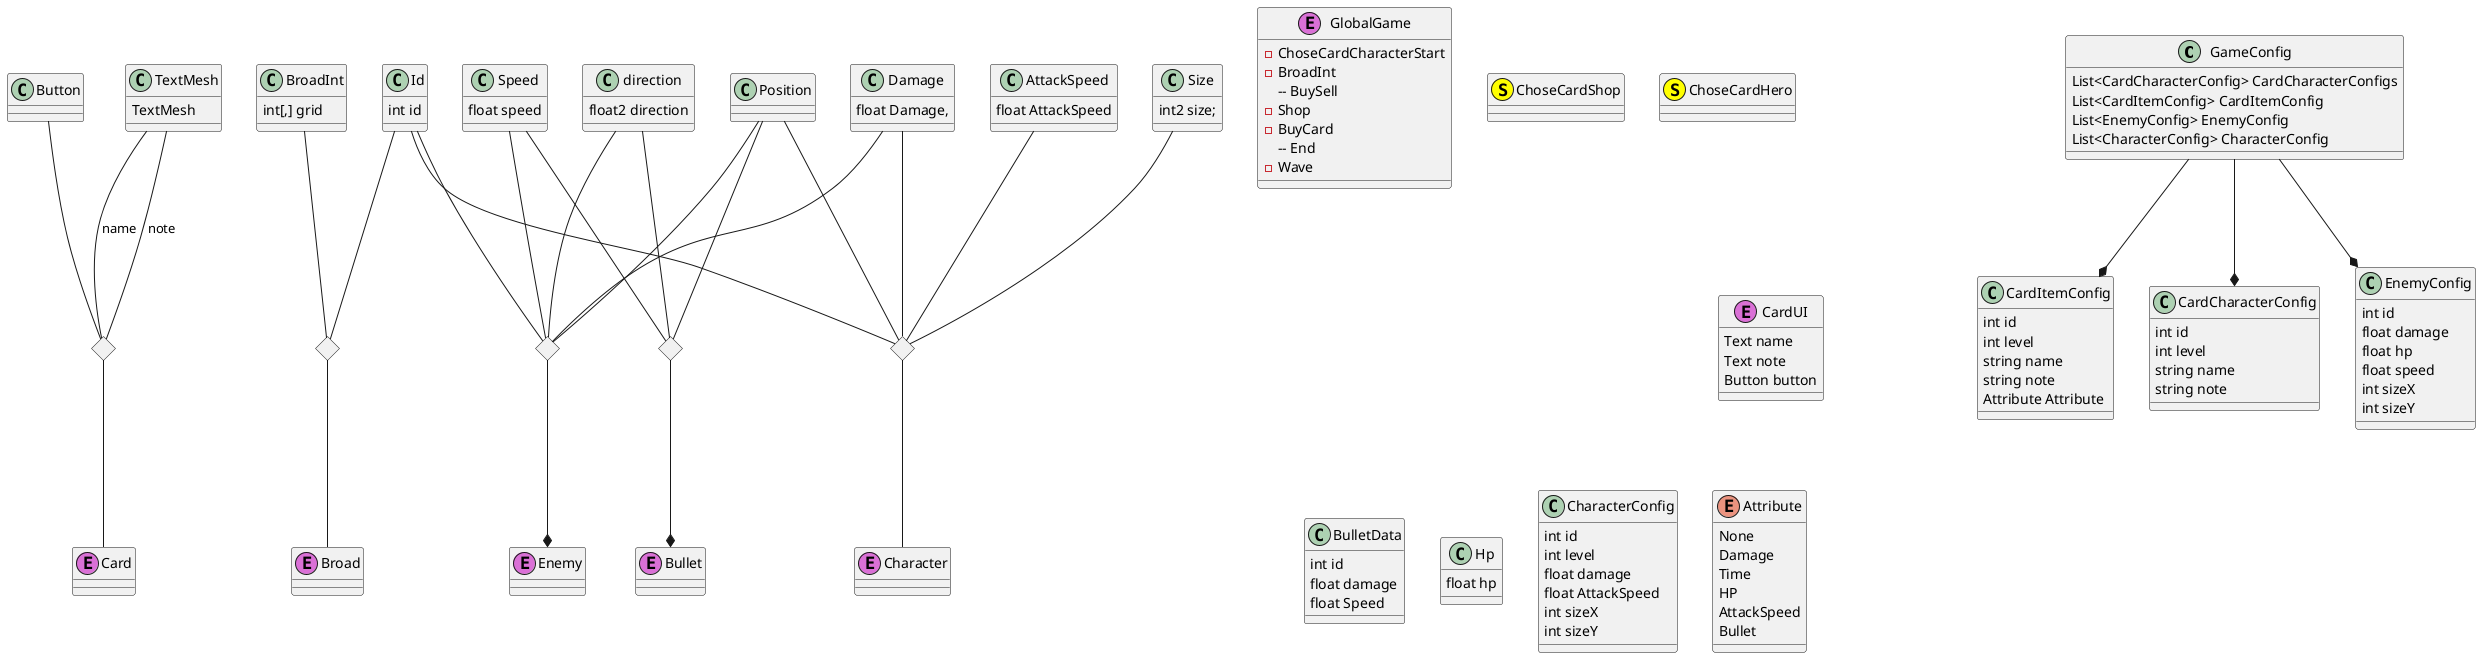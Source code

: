 ﻿@startuml
'https://plantuml.com/class-diagram

GameConfig --* CardItemConfig
GameConfig --* CardCharacterConfig
GameConfig --* EnemyConfig

<> diamondCharacter

Character -up- diamondCharacter
diamondCharacter -up- Id
diamondCharacter -up- Position
diamondCharacter -up- Damage
diamondCharacter -up- Size
diamondCharacter -up- AttackSpeed

<> diamondEnemy
Enemy *-up- diamondEnemy
diamondEnemy -up- Id
diamondEnemy -up- Position
diamondEnemy -up- Damage
diamondEnemy -up- direction
diamondEnemy -up- Speed

<> diamondBullet
Bullet *-up- diamondBullet
diamondBullet -up- Position
diamondBullet -up- direction
diamondBullet -up- Speed

<> diaBroad
Broad -up- diaBroad
diaBroad -up- Id
diaBroad -up- BroadInt

<> diaCard
Card -up- diaCard
diaCard -up- TextMesh : name  
diaCard -up- TextMesh : note
diaCard -up- Button 


class Broad<< (E,orchid) >>
{

}

class GlobalGame << (E,orchid) >>
{
    - ChoseCardCharacterStart
    - BroadInt
    -- BuySell
    - Shop
    - BuyCard
    -- End
    - Wave
}

class Button
{
}
class TextMesh
{
    TextMesh
}

class Card  << (E,orchid) >>
{
}
class ChoseCardShop << (S,yellow) >>
{
}

class ChoseCardHero  << (S,yellow) >>
{
}
hide $GlobalGame

class ChoseCardCharacterStart $GlobalGame
{
    int numberCard;    
}

class BroadInt  
{
    int[,] grid
}

class Wave $GlobalGame
{
   int WaveStart;    
}

class Shop $GlobalGame
{
    int numberCard
}
class BuyCard $GlobalGame
{

}

class CardUI << (E,orchid) >>
{
    Text name
    Text note
    Button button
}


class Character << (E,orchid) >>
{
}

class Enemy << (E,orchid) >>
{
}

class Bullet<< (E,orchid) >>
{
}
class BulletData
{
    int id
    float damage
    float Speed
}

class AttackSpeed 
{
    float AttackSpeed
}

class Id
{
    int id
}
class Hp
{
    float hp
}
class Damage
{
    float Damage,
}

class Speed
{
    float speed
}

class direction 
{
    float2 direction 
}
class AttackSpeed
{
    
}

class  GameConfig
{
   List<CardCharacterConfig> CardCharacterConfigs
   List<CardItemConfig> CardItemConfig
   List<EnemyConfig> EnemyConfig
   List<CharacterConfig> CharacterConfig
}
class Size
{
    int2 size;
}

class EnemyConfig
{
  int id
  float damage
  float hp
  float speed
  int sizeX
  int sizeY
} 

class CharacterConfig
{
    int id
    int level
    float damage
    float AttackSpeed
    int sizeX
    int sizeY
}

class CardCharacterConfig
{
    int id
    int level
    string name
    string note
}

class CardItemConfig 
{
    int id
    int level
    string name
    string note
    Attribute Attribute
}

Enum Attribute
{
    None
    Damage
    Time
    HP
    AttackSpeed
    Bullet
}
@enduml
